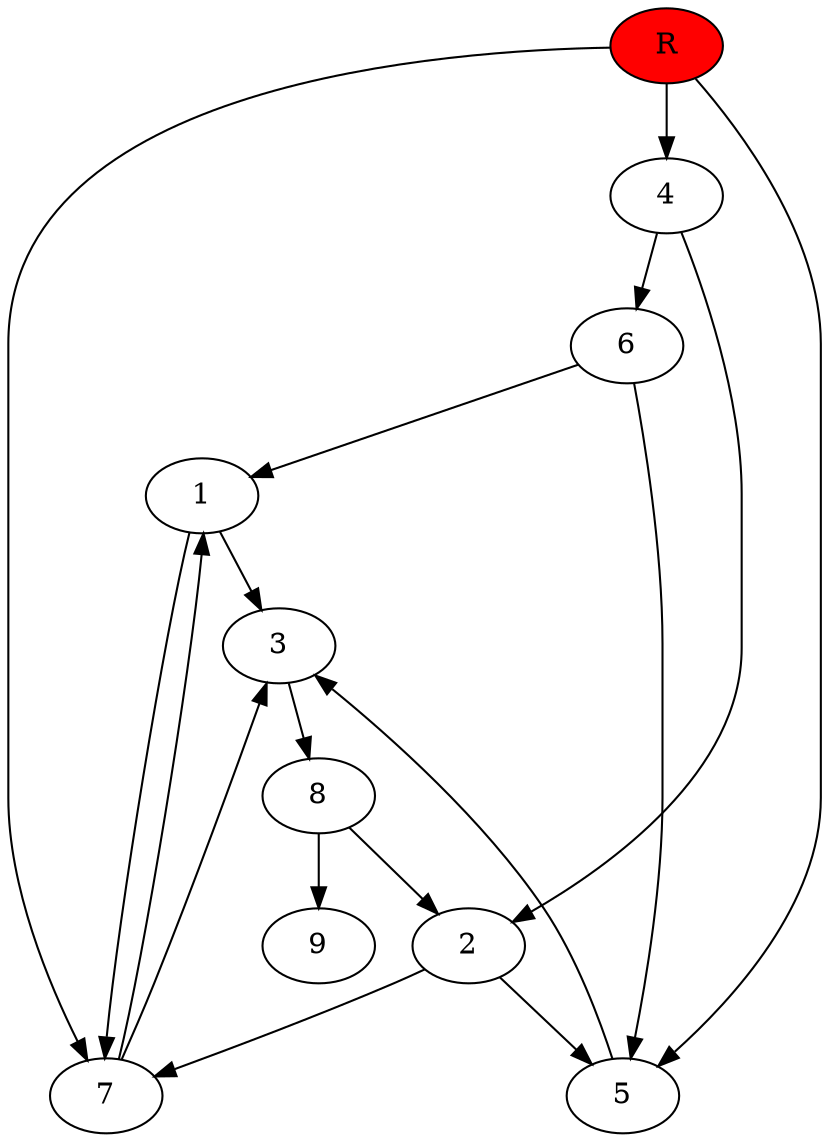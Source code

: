 digraph prb45893 {
	1
	2
	3
	4
	5
	6
	7
	8
	R [fillcolor="#ff0000" style=filled]
	1 -> 3
	1 -> 7
	2 -> 5
	2 -> 7
	3 -> 8
	4 -> 2
	4 -> 6
	5 -> 3
	6 -> 1
	6 -> 5
	7 -> 1
	7 -> 3
	8 -> 2
	8 -> 9
	R -> 4
	R -> 5
	R -> 7
}
